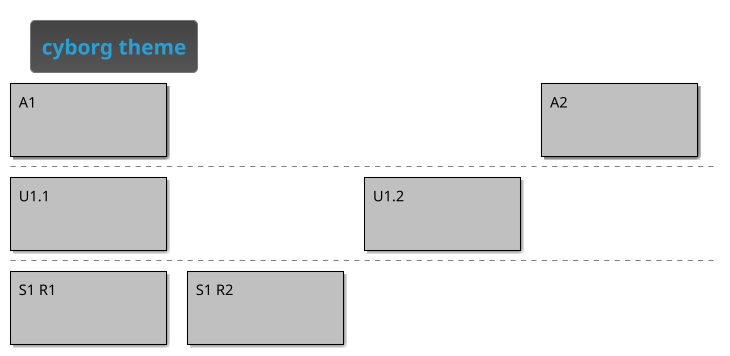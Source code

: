 ' Do not edit
' Theme Gallery
' autogenerated by script
'
@startboard
!theme cyborg
title cyborg theme
A1
+U1.1
++S1 R1
++S1 R2 
+U1.2
A2
@endboard
